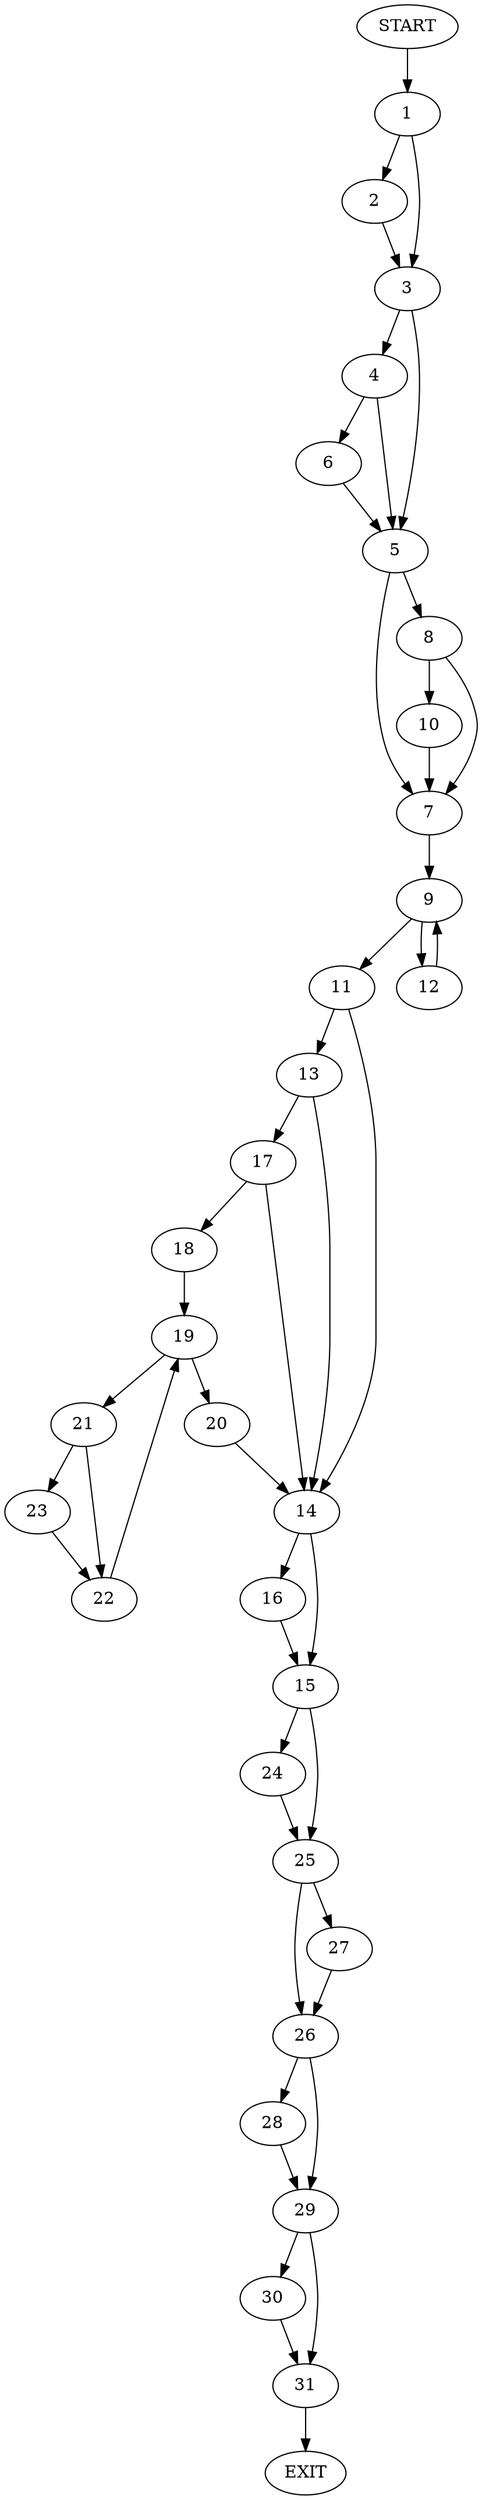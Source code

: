 digraph {
0 [label="START"]
32 [label="EXIT"]
0 -> 1
1 -> 2
1 -> 3
3 -> 4
3 -> 5
2 -> 3
4 -> 6
4 -> 5
5 -> 7
5 -> 8
6 -> 5
7 -> 9
8 -> 10
8 -> 7
10 -> 7
9 -> 11
9 -> 12
12 -> 9
11 -> 13
11 -> 14
14 -> 15
14 -> 16
13 -> 17
13 -> 14
17 -> 18
17 -> 14
18 -> 19
19 -> 20
19 -> 21
20 -> 14
21 -> 22
21 -> 23
22 -> 19
23 -> 22
16 -> 15
15 -> 24
15 -> 25
24 -> 25
25 -> 26
25 -> 27
26 -> 28
26 -> 29
27 -> 26
29 -> 30
29 -> 31
28 -> 29
30 -> 31
31 -> 32
}

